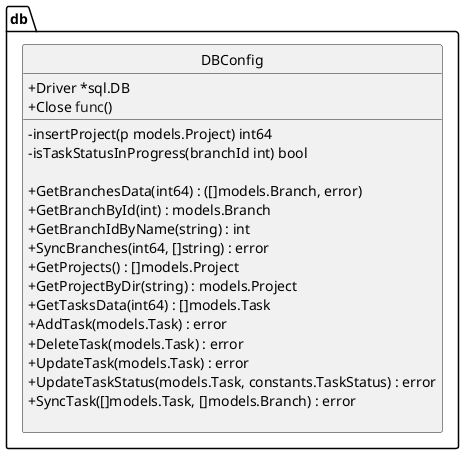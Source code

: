 @startuml

top to bottom direction
skinparam monochrome true
skinparam classAttributeIconSize 0
skinparam DefaultFontName Arial
skinparam DefaultFontSize 14
hide circle

namespace db {
    class DBConfig << (S,Aquamarine) >> {
        + Driver *sql.DB
        + Close <font color=blue>func</font>() 
        __
        - insertProject(p models.Project) int64
        - isTaskStatusInProgress(branchId int) bool

        + GetBranchesData(int64) : ([]models.Branch, error)
        + GetBranchById(int) : models.Branch
        + GetBranchIdByName(string) : int
        + SyncBranches(int64, []string) : error
        + GetProjects() : []models.Project
        + GetProjectByDir(string) : models.Project
        + GetTasksData(int64) : []models.Task
        + AddTask(models.Task) : error
        + DeleteTask(models.Task) : error
        + UpdateTask(models.Task) : error
        + UpdateTaskStatus(models.Task, constants.TaskStatus) : error
        + SyncTask([]models.Task, []models.Branch) : error

    }
}

@enduml
